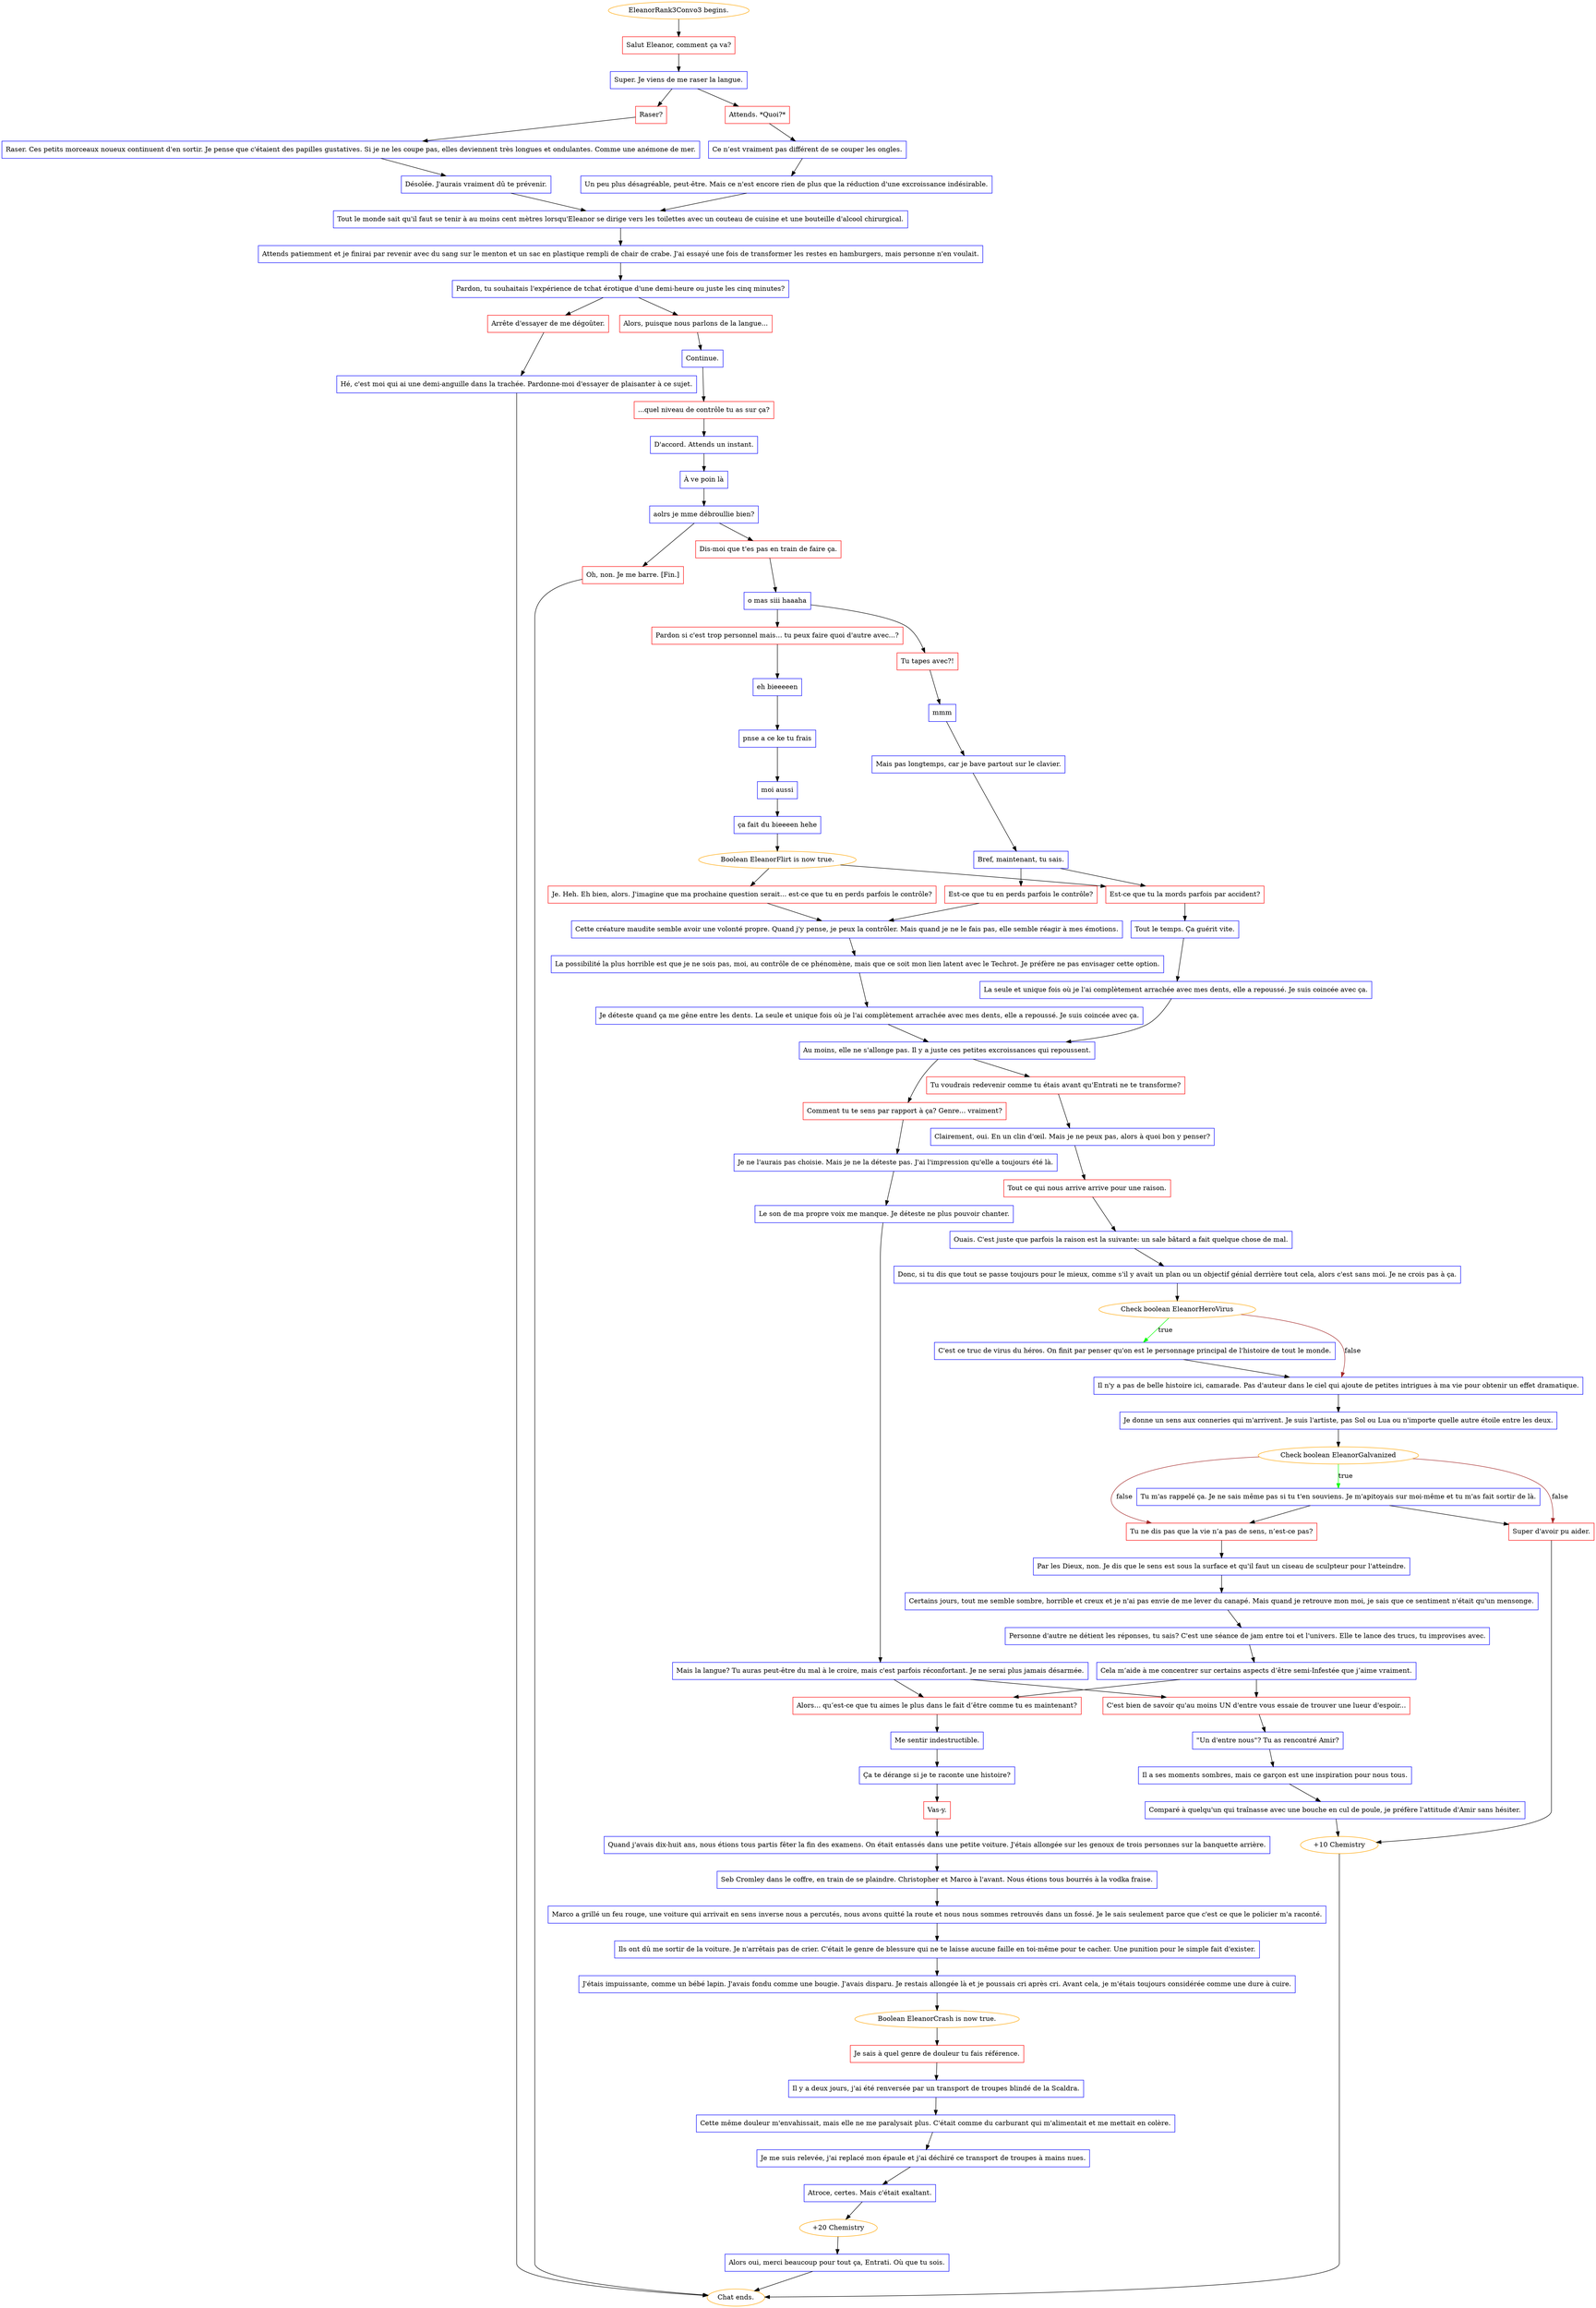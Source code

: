 digraph {
	"EleanorRank3Convo3 begins." [color=orange];
		"EleanorRank3Convo3 begins." -> j540175382;
	j540175382 [label="Salut Eleanor, comment ça va?",shape=box,color=red];
		j540175382 -> j3156927314;
	j3156927314 [label="Super. Je viens de me raser la langue.",shape=box,color=blue];
		j3156927314 -> j3039143041;
		j3156927314 -> j3596923373;
	j3039143041 [label="Raser?",shape=box,color=red];
		j3039143041 -> j1396541337;
	j3596923373 [label="Attends. *Quoi?*",shape=box,color=red];
		j3596923373 -> j3094066862;
	j1396541337 [label="Raser. Ces petits morceaux noueux continuent d'en sortir. Je pense que c'étaient des papilles gustatives. Si je ne les coupe pas, elles deviennent très longues et ondulantes. Comme une anémone de mer.",shape=box,color=blue];
		j1396541337 -> j599540475;
	j3094066862 [label="Ce n’est vraiment pas différent de se couper les ongles.",shape=box,color=blue];
		j3094066862 -> j3888745951;
	j599540475 [label="Désolée. J'aurais vraiment dû te prévenir.",shape=box,color=blue];
		j599540475 -> j3485925044;
	j3888745951 [label="Un peu plus désagréable, peut-être. Mais ce n'est encore rien de plus que la réduction d'une excroissance indésirable.",shape=box,color=blue];
		j3888745951 -> j3485925044;
	j3485925044 [label="Tout le monde sait qu'il faut se tenir à au moins cent mètres lorsqu'Eleanor se dirige vers les toilettes avec un couteau de cuisine et une bouteille d'alcool chirurgical.",shape=box,color=blue];
		j3485925044 -> j356500435;
	j356500435 [label="Attends patiemment et je finirai par revenir avec du sang sur le menton et un sac en plastique rempli de chair de crabe. J'ai essayé une fois de transformer les restes en hamburgers, mais personne n'en voulait.",shape=box,color=blue];
		j356500435 -> j1814365480;
	j1814365480 [label="Pardon, tu souhaitais l'expérience de tchat érotique d'une demi-heure ou juste les cinq minutes?",shape=box,color=blue];
		j1814365480 -> j1331791280;
		j1814365480 -> j3336227347;
	j1331791280 [label="Arrête d'essayer de me dégoûter.",shape=box,color=red];
		j1331791280 -> j1543030897;
	j3336227347 [label="Alors, puisque nous parlons de la langue...",shape=box,color=red];
		j3336227347 -> j4155354828;
	j1543030897 [label="Hé, c'est moi qui ai une demi-anguille dans la trachée. Pardonne-moi d'essayer de plaisanter à ce sujet.",shape=box,color=blue];
		j1543030897 -> "Chat ends.";
	j4155354828 [label="Continue.",shape=box,color=blue];
		j4155354828 -> j4235488458;
	"Chat ends." [color=orange];
	j4235488458 [label="...quel niveau de contrôle tu as sur ça?",shape=box,color=red];
		j4235488458 -> j2551099440;
	j2551099440 [label="D'accord. Attends un instant.",shape=box,color=blue];
		j2551099440 -> j2200517647;
	j2200517647 [label="À ve poin là",shape=box,color=blue];
		j2200517647 -> j3271048228;
	j3271048228 [label="aolrs je mme débroullie bien?",shape=box,color=blue];
		j3271048228 -> j3977653671;
		j3271048228 -> j1402992894;
	j3977653671 [label="Dis-moi que t'es pas en train de faire ça.",shape=box,color=red];
		j3977653671 -> j3002974730;
	j1402992894 [label="Oh, non. Je me barre. [Fin.]",shape=box,color=red];
		j1402992894 -> "Chat ends.";
	j3002974730 [label="o mas siii haaaha",shape=box,color=blue];
		j3002974730 -> j3137727187;
		j3002974730 -> j2955726521;
	j3137727187 [label="Tu tapes avec?!",shape=box,color=red];
		j3137727187 -> j1290889526;
	j2955726521 [label="Pardon si c'est trop personnel mais... tu peux faire quoi d'autre avec...?",shape=box,color=red];
		j2955726521 -> j2688081886;
	j1290889526 [label="mmm",shape=box,color=blue];
		j1290889526 -> j3853857582;
	j2688081886 [label="eh bieeeeen",shape=box,color=blue];
		j2688081886 -> j545251216;
	j3853857582 [label="Mais pas longtemps, car je bave partout sur le clavier.",shape=box,color=blue];
		j3853857582 -> j1312248405;
	j545251216 [label="pnse a ce ke tu frais",shape=box,color=blue];
		j545251216 -> j2994112646;
	j1312248405 [label="Bref, maintenant, tu sais.",shape=box,color=blue];
		j1312248405 -> j3786173048;
		j1312248405 -> j3560430173;
	j2994112646 [label="moi aussi",shape=box,color=blue];
		j2994112646 -> j1344368846;
	j3786173048 [label="Est-ce que tu en perds parfois le contrôle?",shape=box,color=red];
		j3786173048 -> j3375640843;
	j3560430173 [label="Est-ce que tu la mords parfois par accident?",shape=box,color=red];
		j3560430173 -> j2090559145;
	j1344368846 [label="ça fait du bieeeen hehe",shape=box,color=blue];
		j1344368846 -> j1548558611;
	j3375640843 [label="Cette créature maudite semble avoir une volonté propre. Quand j'y pense, je peux la contrôler. Mais quand je ne le fais pas, elle semble réagir à mes émotions.",shape=box,color=blue];
		j3375640843 -> j2840951871;
	j2090559145 [label="Tout le temps. Ça guérit vite.",shape=box,color=blue];
		j2090559145 -> j4112808534;
	j1548558611 [label="Boolean EleanorFlirt is now true.",color=orange];
		j1548558611 -> j671026571;
		j1548558611 -> j3560430173;
	j2840951871 [label="La possibilité la plus horrible est que je ne sois pas, moi, au contrôle de ce phénomène, mais que ce soit mon lien latent avec le Techrot. Je préfère ne pas envisager cette option.",shape=box,color=blue];
		j2840951871 -> j2785404173;
	j4112808534 [label="La seule et unique fois où je l'ai complètement arrachée avec mes dents, elle a repoussé. Je suis coincée avec ça.",shape=box,color=blue];
		j4112808534 -> j146074295;
	j671026571 [label="Je. Heh. Eh bien, alors. J'imagine que ma prochaine question serait... est-ce que tu en perds parfois le contrôle?",shape=box,color=red];
		j671026571 -> j3375640843;
	j2785404173 [label="Je déteste quand ça me gêne entre les dents. La seule et unique fois où je l'ai complètement arrachée avec mes dents, elle a repoussé. Je suis coincée avec ça.",shape=box,color=blue];
		j2785404173 -> j146074295;
	j146074295 [label="Au moins, elle ne s'allonge pas. Il y a juste ces petites excroissances qui repoussent.",shape=box,color=blue];
		j146074295 -> j3122045381;
		j146074295 -> j3013430649;
	j3122045381 [label="Tu voudrais redevenir comme tu étais avant qu'Entrati ne te transforme?",shape=box,color=red];
		j3122045381 -> j785698100;
	j3013430649 [label="Comment tu te sens par rapport à ça? Genre... vraiment?",shape=box,color=red];
		j3013430649 -> j3983646512;
	j785698100 [label="Clairement, oui. En un clin d'œil. Mais je ne peux pas, alors à quoi bon y penser?",shape=box,color=blue];
		j785698100 -> j2462496040;
	j3983646512 [label="Je ne l'aurais pas choisie. Mais je ne la déteste pas. J'ai l'impression qu'elle a toujours été là.",shape=box,color=blue];
		j3983646512 -> j1995993445;
	j2462496040 [label="Tout ce qui nous arrive arrive pour une raison.",shape=box,color=red];
		j2462496040 -> j2937320407;
	j1995993445 [label="Le son de ma propre voix me manque. Je déteste ne plus pouvoir chanter.",shape=box,color=blue];
		j1995993445 -> j237096596;
	j2937320407 [label="Ouais. C'est juste que parfois la raison est la suivante: un sale bâtard a fait quelque chose de mal.",shape=box,color=blue];
		j2937320407 -> j1195039503;
	j237096596 [label="Mais la langue? Tu auras peut-être du mal à le croire, mais c'est parfois réconfortant. Je ne serai plus jamais désarmée.",shape=box,color=blue];
		j237096596 -> j2626236535;
		j237096596 -> j3767745403;
	j1195039503 [label="Donc, si tu dis que tout se passe toujours pour le mieux, comme s'il y avait un plan ou un objectif génial derrière tout cela, alors c'est sans moi. Je ne crois pas à ça.",shape=box,color=blue];
		j1195039503 -> j2507987141;
	j2626236535 [label="Alors... qu’est-ce que tu aimes le plus dans le fait d’être comme tu es maintenant?",shape=box,color=red];
		j2626236535 -> j1755692668;
	j3767745403 [label="C'est bien de savoir qu'au moins UN d'entre vous essaie de trouver une lueur d'espoir...",shape=box,color=red];
		j3767745403 -> j3420446388;
	j2507987141 [label="Check boolean EleanorHeroVirus",color=orange];
		j2507987141 -> j2694135951 [label=true,color=green];
		j2507987141 -> j3349333186 [label=false,color=brown];
	j1755692668 [label="Me sentir indestructible.",shape=box,color=blue];
		j1755692668 -> j4189150686;
	j3420446388 [label="\"Un d'entre nous\"? Tu as rencontré Amir?",shape=box,color=blue];
		j3420446388 -> j2477295331;
	j2694135951 [label="C'est ce truc de virus du héros. On finit par penser qu'on est le personnage principal de l'histoire de tout le monde.",shape=box,color=blue];
		j2694135951 -> j3349333186;
	j3349333186 [label="Il n'y a pas de belle histoire ici, camarade. Pas d'auteur dans le ciel qui ajoute de petites intrigues à ma vie pour obtenir un effet dramatique.",shape=box,color=blue];
		j3349333186 -> j1355868242;
	j4189150686 [label="Ça te dérange si je te raconte une histoire?",shape=box,color=blue];
		j4189150686 -> j498097162;
	j2477295331 [label="Il a ses moments sombres, mais ce garçon est une inspiration pour nous tous.",shape=box,color=blue];
		j2477295331 -> j778928665;
	j1355868242 [label="Je donne un sens aux conneries qui m'arrivent. Je suis l'artiste, pas Sol ou Lua ou n'importe quelle autre étoile entre les deux.",shape=box,color=blue];
		j1355868242 -> j3106372514;
	j498097162 [label="Vas-y.",shape=box,color=red];
		j498097162 -> j1149477727;
	j778928665 [label="Comparé à quelqu'un qui traînasse avec une bouche en cul de poule, je préfère l'attitude d'Amir sans hésiter.",shape=box,color=blue];
		j778928665 -> j1933300832;
	j3106372514 [label="Check boolean EleanorGalvanized",color=orange];
		j3106372514 -> j3923174815 [label=true,color=green];
		j3106372514 -> j457959749 [label=false,color=brown];
		j3106372514 -> j3492267897 [label=false,color=brown];
	j1149477727 [label="Quand j'avais dix-huit ans, nous étions tous partis fêter la fin des examens. On était entassés dans une petite voiture. J'étais allongée sur les genoux de trois personnes sur la banquette arrière.",shape=box,color=blue];
		j1149477727 -> j1010130337;
	j1933300832 [label="+10 Chemistry",color=orange];
		j1933300832 -> "Chat ends.";
	j3923174815 [label="Tu m'as rappelé ça. Je ne sais même pas si tu t'en souviens. Je m'apitoyais sur moi-même et tu m'as fait sortir de là.",shape=box,color=blue];
		j3923174815 -> j457959749;
		j3923174815 -> j3492267897;
	j457959749 [label="Super d'avoir pu aider.",shape=box,color=red];
		j457959749 -> j1933300832;
	j3492267897 [label="Tu ne dis pas que la vie n’a pas de sens, n’est-ce pas?",shape=box,color=red];
		j3492267897 -> j2243815679;
	j1010130337 [label="Seb Cromley dans le coffre, en train de se plaindre. Christopher et Marco à l'avant. Nous étions tous bourrés à la vodka fraise.",shape=box,color=blue];
		j1010130337 -> j3162752391;
	j2243815679 [label="Par les Dieux, non. Je dis que le sens est sous la surface et qu'il faut un ciseau de sculpteur pour l'atteindre.",shape=box,color=blue];
		j2243815679 -> j1993246559;
	j3162752391 [label="Marco a grillé un feu rouge, une voiture qui arrivait en sens inverse nous a percutés, nous avons quitté la route et nous nous sommes retrouvés dans un fossé. Je le sais seulement parce que c'est ce que le policier m'a raconté.",shape=box,color=blue];
		j3162752391 -> j3458486331;
	j1993246559 [label="Certains jours, tout me semble sombre, horrible et creux et je n'ai pas envie de me lever du canapé. Mais quand je retrouve mon moi, je sais que ce sentiment n'était qu'un mensonge.",shape=box,color=blue];
		j1993246559 -> j2824777275;
	j3458486331 [label="Ils ont dû me sortir de la voiture. Je n'arrêtais pas de crier. C'était le genre de blessure qui ne te laisse aucune faille en toi-même pour te cacher. Une punition pour le simple fait d'exister.",shape=box,color=blue];
		j3458486331 -> j2848181209;
	j2824777275 [label="Personne d'autre ne détient les réponses, tu sais? C'est une séance de jam entre toi et l'univers. Elle te lance des trucs, tu improvises avec.",shape=box,color=blue];
		j2824777275 -> j874386526;
	j2848181209 [label="J'étais impuissante, comme un bébé lapin. J'avais fondu comme une bougie. J'avais disparu. Je restais allongée là et je poussais cri après cri. Avant cela, je m'étais toujours considérée comme une dure à cuire.",shape=box,color=blue];
		j2848181209 -> j4207893553;
	j874386526 [label="Cela m’aide à me concentrer sur certains aspects d’être semi-Infestée que j’aime vraiment.",shape=box,color=blue];
		j874386526 -> j2626236535;
		j874386526 -> j3767745403;
	j4207893553 [label="Boolean EleanorCrash is now true.",color=orange];
		j4207893553 -> j500213642;
	j500213642 [label="Je sais à quel genre de douleur tu fais référence.",shape=box,color=red];
		j500213642 -> j3297024096;
	j3297024096 [label="Il y a deux jours, j'ai été renversée par un transport de troupes blindé de la Scaldra.",shape=box,color=blue];
		j3297024096 -> j542096958;
	j542096958 [label="Cette même douleur m'envahissait, mais elle ne me paralysait plus. C'était comme du carburant qui m'alimentait et me mettait en colère.",shape=box,color=blue];
		j542096958 -> j3070991772;
	j3070991772 [label="Je me suis relevée, j'ai replacé mon épaule et j'ai déchiré ce transport de troupes à mains nues.",shape=box,color=blue];
		j3070991772 -> j2097647950;
	j2097647950 [label="Atroce, certes. Mais c'était exaltant.",shape=box,color=blue];
		j2097647950 -> j1011183842;
	j1011183842 [label="+20 Chemistry",color=orange];
		j1011183842 -> j3096777382;
	j3096777382 [label="Alors oui, merci beaucoup pour tout ça, Entrati. Où que tu sois.",shape=box,color=blue];
		j3096777382 -> "Chat ends.";
}
